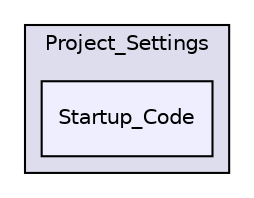 digraph "Project_Settings/Startup_Code" {
  compound=true
  node [ fontsize="10", fontname="Helvetica"];
  edge [ labelfontsize="10", labelfontname="Helvetica"];
  subgraph clusterdir_b96ea59b200a3ecd19067f13915287f7 {
    graph [ bgcolor="#ddddee", pencolor="black", label="Project_Settings" fontname="Helvetica", fontsize="10", URL="dir_b96ea59b200a3ecd19067f13915287f7.html"]
  dir_5d4d294cd5fff04c652bfb54ed81f01f [shape=box, label="Startup_Code", style="filled", fillcolor="#eeeeff", pencolor="black", URL="dir_5d4d294cd5fff04c652bfb54ed81f01f.html"];
  }
}
